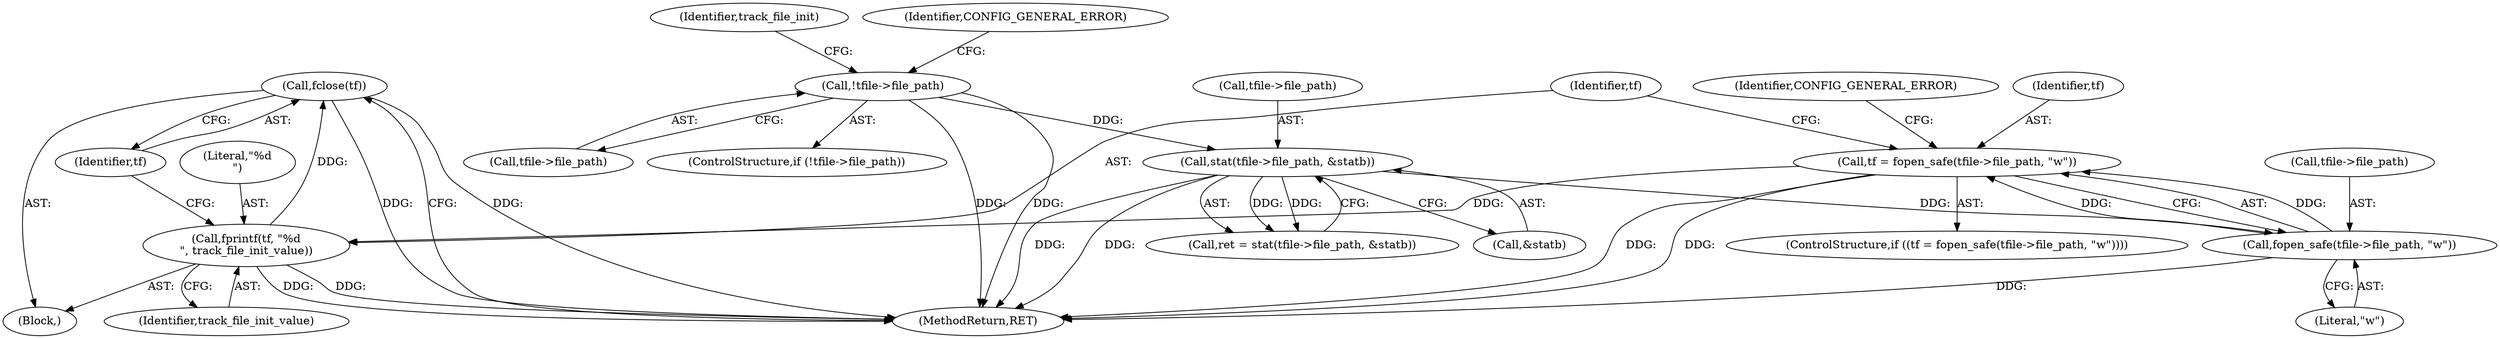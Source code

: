 digraph "0_keepalived_04f2d32871bb3b11d7dc024039952f2fe2750306_4@API" {
"1000201" [label="(Call,fclose(tf))"];
"1000197" [label="(Call,fprintf(tf, \"%d\n\", track_file_init_value))"];
"1000189" [label="(Call,tf = fopen_safe(tfile->file_path, \"w\"))"];
"1000191" [label="(Call,fopen_safe(tfile->file_path, \"w\"))"];
"1000146" [label="(Call,stat(tfile->file_path, &statb))"];
"1000118" [label="(Call,!tfile->file_path)"];
"1000119" [label="(Call,tfile->file_path)"];
"1000198" [label="(Identifier,tf)"];
"1000150" [label="(Call,&statb)"];
"1000197" [label="(Call,fprintf(tf, \"%d\n\", track_file_init_value))"];
"1000146" [label="(Call,stat(tfile->file_path, &statb))"];
"1000191" [label="(Call,fopen_safe(tfile->file_path, \"w\"))"];
"1000202" [label="(Identifier,tf)"];
"1000201" [label="(Call,fclose(tf))"];
"1000199" [label="(Literal,\"%d\n\")"];
"1000189" [label="(Call,tf = fopen_safe(tfile->file_path, \"w\"))"];
"1000192" [label="(Call,tfile->file_path)"];
"1000188" [label="(ControlStructure,if ((tf = fopen_safe(tfile->file_path, \"w\"))))"];
"1000200" [label="(Identifier,track_file_init_value)"];
"1000205" [label="(Identifier,CONFIG_GENERAL_ERROR)"];
"1000196" [label="(Block,)"];
"1000210" [label="(MethodReturn,RET)"];
"1000190" [label="(Identifier,tf)"];
"1000195" [label="(Literal,\"w\")"];
"1000141" [label="(Identifier,track_file_init)"];
"1000147" [label="(Call,tfile->file_path)"];
"1000118" [label="(Call,!tfile->file_path)"];
"1000144" [label="(Call,ret = stat(tfile->file_path, &statb))"];
"1000124" [label="(Identifier,CONFIG_GENERAL_ERROR)"];
"1000117" [label="(ControlStructure,if (!tfile->file_path))"];
"1000201" -> "1000196"  [label="AST: "];
"1000201" -> "1000202"  [label="CFG: "];
"1000202" -> "1000201"  [label="AST: "];
"1000210" -> "1000201"  [label="CFG: "];
"1000201" -> "1000210"  [label="DDG: "];
"1000201" -> "1000210"  [label="DDG: "];
"1000197" -> "1000201"  [label="DDG: "];
"1000197" -> "1000196"  [label="AST: "];
"1000197" -> "1000200"  [label="CFG: "];
"1000198" -> "1000197"  [label="AST: "];
"1000199" -> "1000197"  [label="AST: "];
"1000200" -> "1000197"  [label="AST: "];
"1000202" -> "1000197"  [label="CFG: "];
"1000197" -> "1000210"  [label="DDG: "];
"1000197" -> "1000210"  [label="DDG: "];
"1000189" -> "1000197"  [label="DDG: "];
"1000189" -> "1000188"  [label="AST: "];
"1000189" -> "1000191"  [label="CFG: "];
"1000190" -> "1000189"  [label="AST: "];
"1000191" -> "1000189"  [label="AST: "];
"1000198" -> "1000189"  [label="CFG: "];
"1000205" -> "1000189"  [label="CFG: "];
"1000189" -> "1000210"  [label="DDG: "];
"1000189" -> "1000210"  [label="DDG: "];
"1000191" -> "1000189"  [label="DDG: "];
"1000191" -> "1000189"  [label="DDG: "];
"1000191" -> "1000195"  [label="CFG: "];
"1000192" -> "1000191"  [label="AST: "];
"1000195" -> "1000191"  [label="AST: "];
"1000191" -> "1000210"  [label="DDG: "];
"1000146" -> "1000191"  [label="DDG: "];
"1000146" -> "1000144"  [label="AST: "];
"1000146" -> "1000150"  [label="CFG: "];
"1000147" -> "1000146"  [label="AST: "];
"1000150" -> "1000146"  [label="AST: "];
"1000144" -> "1000146"  [label="CFG: "];
"1000146" -> "1000210"  [label="DDG: "];
"1000146" -> "1000210"  [label="DDG: "];
"1000146" -> "1000144"  [label="DDG: "];
"1000146" -> "1000144"  [label="DDG: "];
"1000118" -> "1000146"  [label="DDG: "];
"1000118" -> "1000117"  [label="AST: "];
"1000118" -> "1000119"  [label="CFG: "];
"1000119" -> "1000118"  [label="AST: "];
"1000124" -> "1000118"  [label="CFG: "];
"1000141" -> "1000118"  [label="CFG: "];
"1000118" -> "1000210"  [label="DDG: "];
"1000118" -> "1000210"  [label="DDG: "];
}
